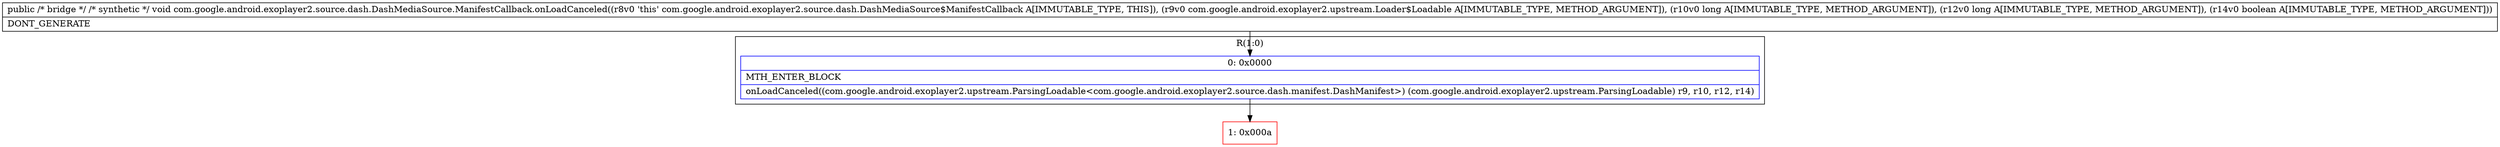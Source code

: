 digraph "CFG forcom.google.android.exoplayer2.source.dash.DashMediaSource.ManifestCallback.onLoadCanceled(Lcom\/google\/android\/exoplayer2\/upstream\/Loader$Loadable;JJZ)V" {
subgraph cluster_Region_406390431 {
label = "R(1:0)";
node [shape=record,color=blue];
Node_0 [shape=record,label="{0\:\ 0x0000|MTH_ENTER_BLOCK\l|onLoadCanceled((com.google.android.exoplayer2.upstream.ParsingLoadable\<com.google.android.exoplayer2.source.dash.manifest.DashManifest\>) (com.google.android.exoplayer2.upstream.ParsingLoadable) r9, r10, r12, r14)\l}"];
}
Node_1 [shape=record,color=red,label="{1\:\ 0x000a}"];
MethodNode[shape=record,label="{public \/* bridge *\/ \/* synthetic *\/ void com.google.android.exoplayer2.source.dash.DashMediaSource.ManifestCallback.onLoadCanceled((r8v0 'this' com.google.android.exoplayer2.source.dash.DashMediaSource$ManifestCallback A[IMMUTABLE_TYPE, THIS]), (r9v0 com.google.android.exoplayer2.upstream.Loader$Loadable A[IMMUTABLE_TYPE, METHOD_ARGUMENT]), (r10v0 long A[IMMUTABLE_TYPE, METHOD_ARGUMENT]), (r12v0 long A[IMMUTABLE_TYPE, METHOD_ARGUMENT]), (r14v0 boolean A[IMMUTABLE_TYPE, METHOD_ARGUMENT]))  | DONT_GENERATE\l}"];
MethodNode -> Node_0;
Node_0 -> Node_1;
}


